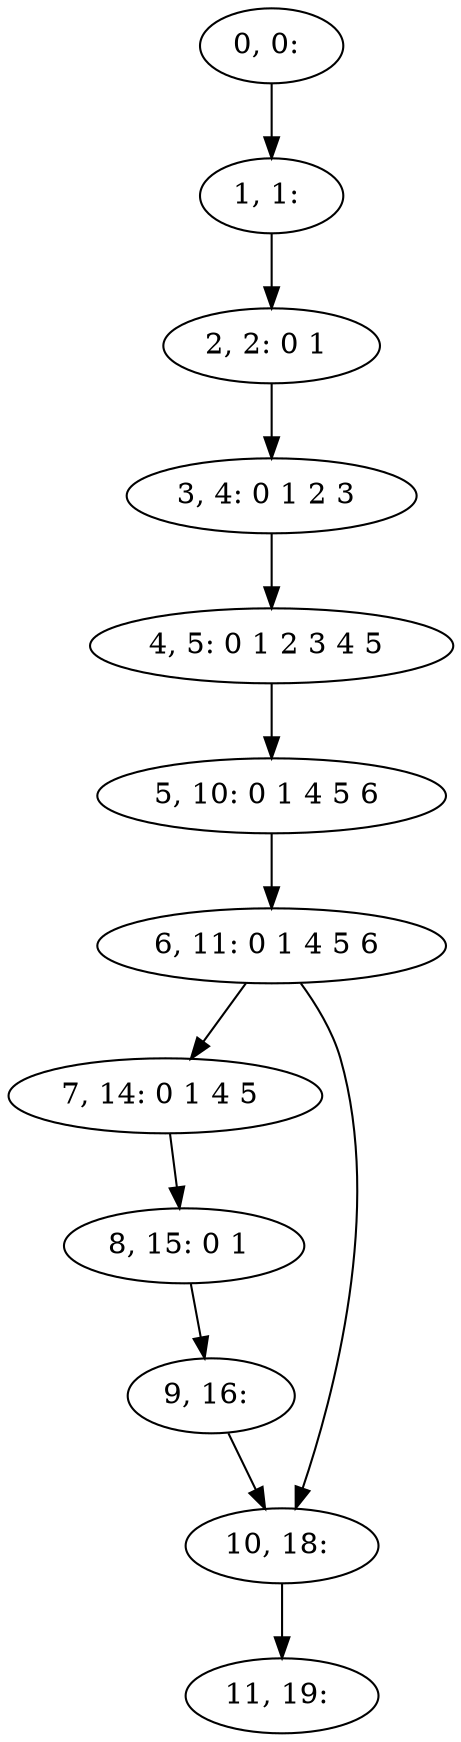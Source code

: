 digraph G {
0[label="0, 0: "];
1[label="1, 1: "];
2[label="2, 2: 0 1 "];
3[label="3, 4: 0 1 2 3 "];
4[label="4, 5: 0 1 2 3 4 5 "];
5[label="5, 10: 0 1 4 5 6 "];
6[label="6, 11: 0 1 4 5 6 "];
7[label="7, 14: 0 1 4 5 "];
8[label="8, 15: 0 1 "];
9[label="9, 16: "];
10[label="10, 18: "];
11[label="11, 19: "];
0->1 ;
1->2 ;
2->3 ;
3->4 ;
4->5 ;
5->6 ;
6->7 ;
6->10 ;
7->8 ;
8->9 ;
9->10 ;
10->11 ;
}
